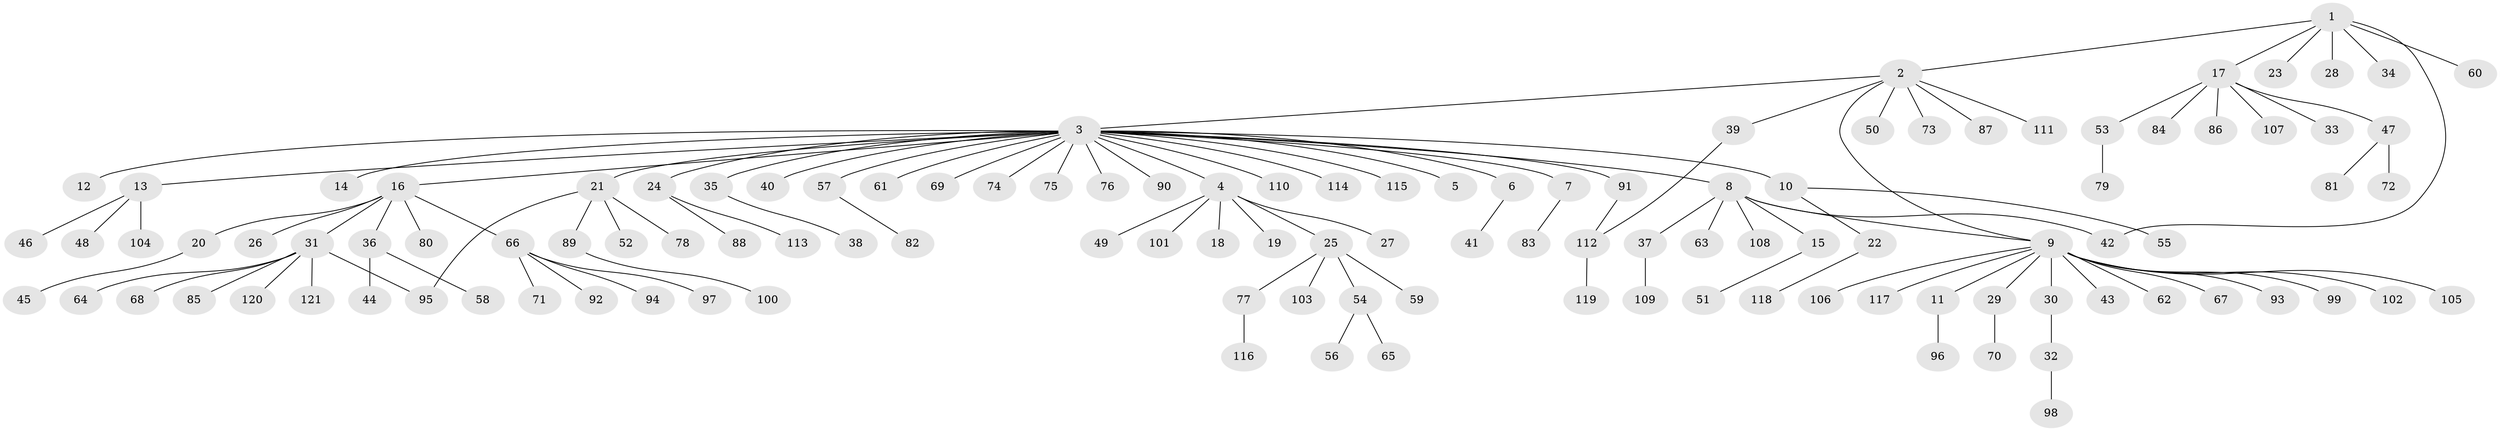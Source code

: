 // Generated by graph-tools (version 1.1) at 2025/49/03/09/25 03:49:46]
// undirected, 121 vertices, 124 edges
graph export_dot {
graph [start="1"]
  node [color=gray90,style=filled];
  1;
  2;
  3;
  4;
  5;
  6;
  7;
  8;
  9;
  10;
  11;
  12;
  13;
  14;
  15;
  16;
  17;
  18;
  19;
  20;
  21;
  22;
  23;
  24;
  25;
  26;
  27;
  28;
  29;
  30;
  31;
  32;
  33;
  34;
  35;
  36;
  37;
  38;
  39;
  40;
  41;
  42;
  43;
  44;
  45;
  46;
  47;
  48;
  49;
  50;
  51;
  52;
  53;
  54;
  55;
  56;
  57;
  58;
  59;
  60;
  61;
  62;
  63;
  64;
  65;
  66;
  67;
  68;
  69;
  70;
  71;
  72;
  73;
  74;
  75;
  76;
  77;
  78;
  79;
  80;
  81;
  82;
  83;
  84;
  85;
  86;
  87;
  88;
  89;
  90;
  91;
  92;
  93;
  94;
  95;
  96;
  97;
  98;
  99;
  100;
  101;
  102;
  103;
  104;
  105;
  106;
  107;
  108;
  109;
  110;
  111;
  112;
  113;
  114;
  115;
  116;
  117;
  118;
  119;
  120;
  121;
  1 -- 2;
  1 -- 17;
  1 -- 23;
  1 -- 28;
  1 -- 34;
  1 -- 42;
  1 -- 60;
  2 -- 3;
  2 -- 9;
  2 -- 39;
  2 -- 50;
  2 -- 73;
  2 -- 87;
  2 -- 111;
  3 -- 4;
  3 -- 5;
  3 -- 6;
  3 -- 7;
  3 -- 8;
  3 -- 10;
  3 -- 12;
  3 -- 13;
  3 -- 14;
  3 -- 16;
  3 -- 21;
  3 -- 24;
  3 -- 35;
  3 -- 40;
  3 -- 57;
  3 -- 61;
  3 -- 69;
  3 -- 74;
  3 -- 75;
  3 -- 76;
  3 -- 90;
  3 -- 91;
  3 -- 110;
  3 -- 114;
  3 -- 115;
  4 -- 18;
  4 -- 19;
  4 -- 25;
  4 -- 27;
  4 -- 49;
  4 -- 101;
  6 -- 41;
  7 -- 83;
  8 -- 9;
  8 -- 15;
  8 -- 37;
  8 -- 42;
  8 -- 63;
  8 -- 108;
  9 -- 11;
  9 -- 29;
  9 -- 30;
  9 -- 43;
  9 -- 62;
  9 -- 67;
  9 -- 93;
  9 -- 99;
  9 -- 102;
  9 -- 105;
  9 -- 106;
  9 -- 117;
  10 -- 22;
  10 -- 55;
  11 -- 96;
  13 -- 46;
  13 -- 48;
  13 -- 104;
  15 -- 51;
  16 -- 20;
  16 -- 26;
  16 -- 31;
  16 -- 36;
  16 -- 66;
  16 -- 80;
  17 -- 33;
  17 -- 47;
  17 -- 53;
  17 -- 84;
  17 -- 86;
  17 -- 107;
  20 -- 45;
  21 -- 52;
  21 -- 78;
  21 -- 89;
  21 -- 95;
  22 -- 118;
  24 -- 88;
  24 -- 113;
  25 -- 54;
  25 -- 59;
  25 -- 77;
  25 -- 103;
  29 -- 70;
  30 -- 32;
  31 -- 64;
  31 -- 68;
  31 -- 85;
  31 -- 95;
  31 -- 120;
  31 -- 121;
  32 -- 98;
  35 -- 38;
  36 -- 44;
  36 -- 58;
  37 -- 109;
  39 -- 112;
  47 -- 72;
  47 -- 81;
  53 -- 79;
  54 -- 56;
  54 -- 65;
  57 -- 82;
  66 -- 71;
  66 -- 92;
  66 -- 94;
  66 -- 97;
  77 -- 116;
  89 -- 100;
  91 -- 112;
  112 -- 119;
}
